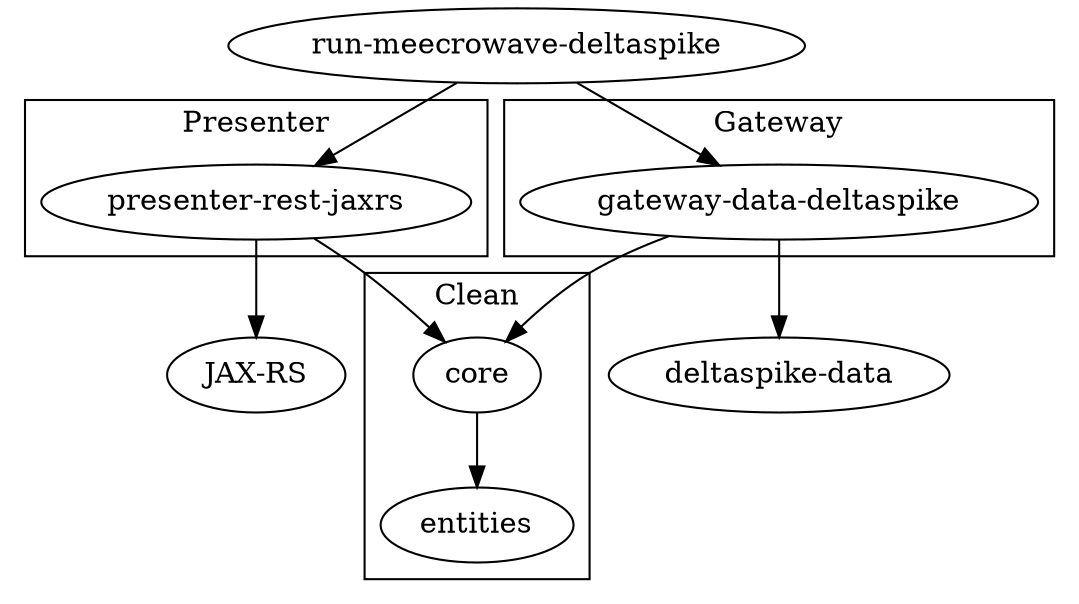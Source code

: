 digraph meecrowave {
    subgraph cluster_clean {
    label="Clean";
    "core" -> "entities";
    }
    subgraph cluster_presenter {
    label="Presenter"
    "presenter-rest-jaxrs" -> "core";
    }
    subgraph cluster_gateway {
    label="Gateway"
    "gateway-data-deltaspike" -> "core";
    }
    "presenter-rest-jaxrs" -> "JAX-RS";
    "gateway-data-deltaspike" -> "deltaspike-data";
    "run-meecrowave-deltaspike" -> "presenter-rest-jaxrs";
    "run-meecrowave-deltaspike" -> "gateway-data-deltaspike";
}
